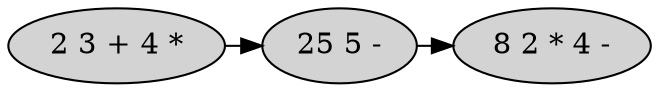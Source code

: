 Digraph G {
"Nodo0"[label = "2 3 + 4 *" style=filled]
"Nodo1"[label = "25 5 -" style=filled]
"Nodo2"[label = "8 2 * 4 -" style=filled]
"Nodo0" -> "Nodo1"[constraint=false];
"Nodo1" -> "Nodo2"[constraint=false];
}